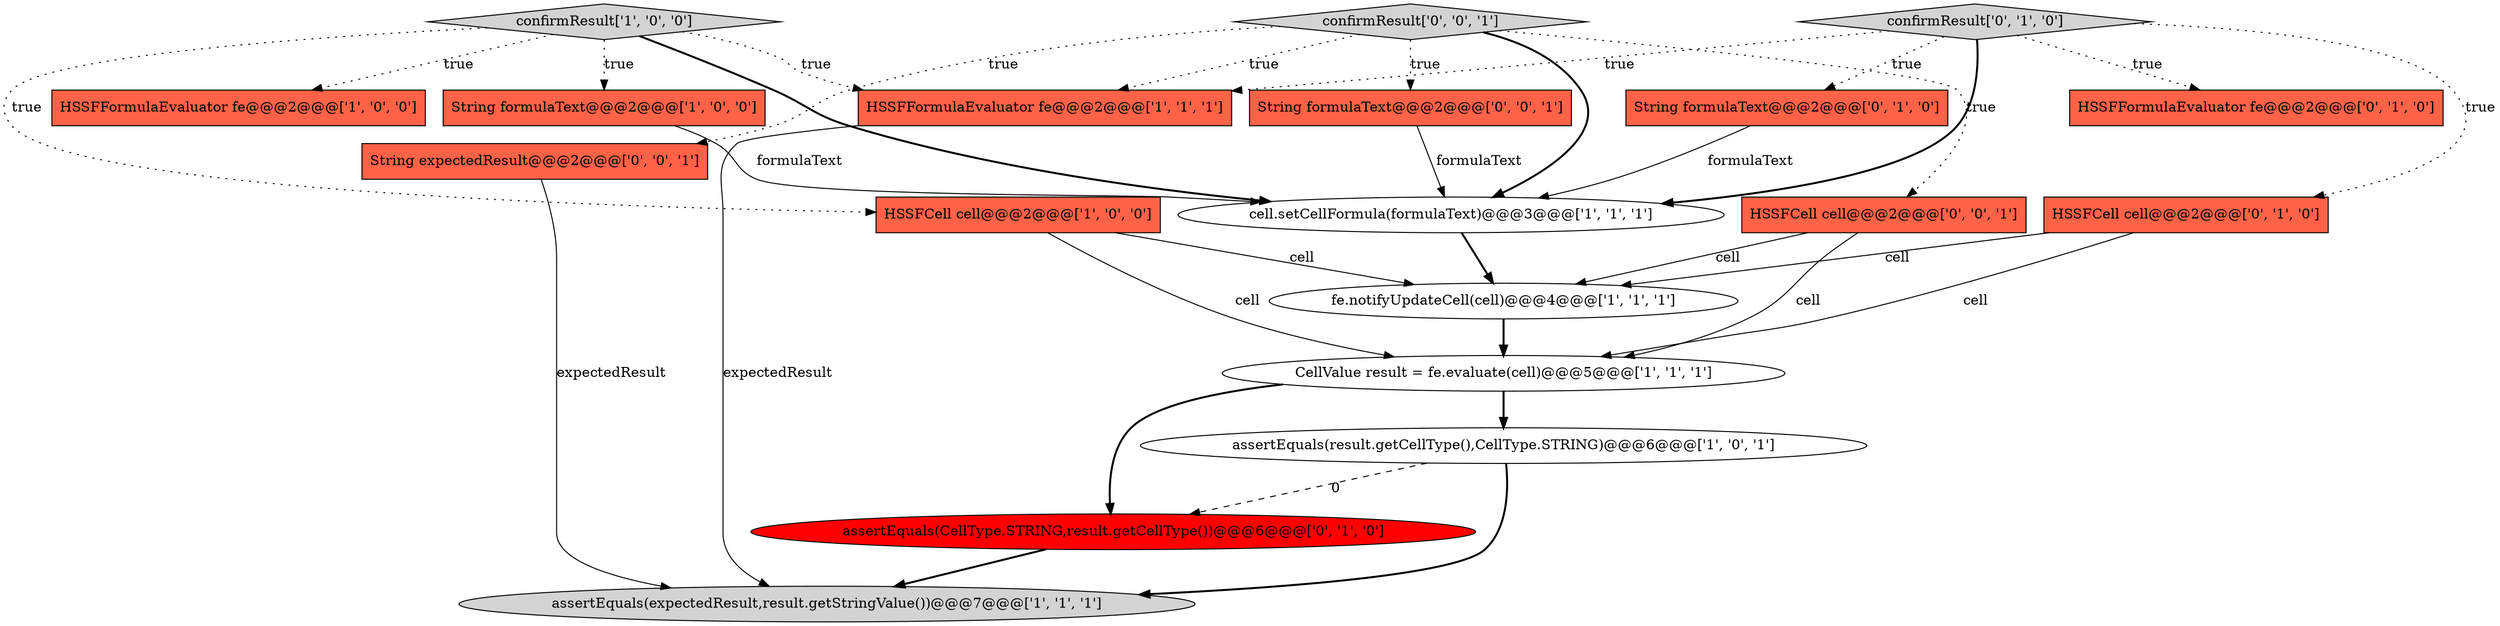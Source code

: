 digraph {
13 [style = filled, label = "assertEquals(CellType.STRING,result.getCellType())@@@6@@@['0', '1', '0']", fillcolor = red, shape = ellipse image = "AAA1AAABBB2BBB"];
16 [style = filled, label = "HSSFCell cell@@@2@@@['0', '0', '1']", fillcolor = tomato, shape = box image = "AAA0AAABBB3BBB"];
18 [style = filled, label = "String formulaText@@@2@@@['0', '0', '1']", fillcolor = tomato, shape = box image = "AAA0AAABBB3BBB"];
6 [style = filled, label = "assertEquals(expectedResult,result.getStringValue())@@@7@@@['1', '1', '1']", fillcolor = lightgray, shape = ellipse image = "AAA0AAABBB1BBB"];
7 [style = filled, label = "HSSFFormulaEvaluator fe@@@2@@@['1', '0', '0']", fillcolor = tomato, shape = box image = "AAA0AAABBB1BBB"];
9 [style = filled, label = "HSSFFormulaEvaluator fe@@@2@@@['1', '1', '1']", fillcolor = tomato, shape = box image = "AAA0AAABBB1BBB"];
15 [style = filled, label = "confirmResult['0', '0', '1']", fillcolor = lightgray, shape = diamond image = "AAA0AAABBB3BBB"];
0 [style = filled, label = "HSSFCell cell@@@2@@@['1', '0', '0']", fillcolor = tomato, shape = box image = "AAA0AAABBB1BBB"];
4 [style = filled, label = "CellValue result = fe.evaluate(cell)@@@5@@@['1', '1', '1']", fillcolor = white, shape = ellipse image = "AAA0AAABBB1BBB"];
12 [style = filled, label = "HSSFCell cell@@@2@@@['0', '1', '0']", fillcolor = tomato, shape = box image = "AAA0AAABBB2BBB"];
14 [style = filled, label = "confirmResult['0', '1', '0']", fillcolor = lightgray, shape = diamond image = "AAA0AAABBB2BBB"];
3 [style = filled, label = "fe.notifyUpdateCell(cell)@@@4@@@['1', '1', '1']", fillcolor = white, shape = ellipse image = "AAA0AAABBB1BBB"];
11 [style = filled, label = "HSSFFormulaEvaluator fe@@@2@@@['0', '1', '0']", fillcolor = tomato, shape = box image = "AAA0AAABBB2BBB"];
10 [style = filled, label = "String formulaText@@@2@@@['0', '1', '0']", fillcolor = tomato, shape = box image = "AAA0AAABBB2BBB"];
5 [style = filled, label = "confirmResult['1', '0', '0']", fillcolor = lightgray, shape = diamond image = "AAA0AAABBB1BBB"];
2 [style = filled, label = "cell.setCellFormula(formulaText)@@@3@@@['1', '1', '1']", fillcolor = white, shape = ellipse image = "AAA0AAABBB1BBB"];
8 [style = filled, label = "assertEquals(result.getCellType(),CellType.STRING)@@@6@@@['1', '0', '1']", fillcolor = white, shape = ellipse image = "AAA0AAABBB1BBB"];
17 [style = filled, label = "String expectedResult@@@2@@@['0', '0', '1']", fillcolor = tomato, shape = box image = "AAA0AAABBB3BBB"];
1 [style = filled, label = "String formulaText@@@2@@@['1', '0', '0']", fillcolor = tomato, shape = box image = "AAA0AAABBB1BBB"];
15->2 [style = bold, label=""];
12->4 [style = solid, label="cell"];
14->12 [style = dotted, label="true"];
2->3 [style = bold, label=""];
5->1 [style = dotted, label="true"];
4->13 [style = bold, label=""];
15->18 [style = dotted, label="true"];
8->6 [style = bold, label=""];
5->0 [style = dotted, label="true"];
15->16 [style = dotted, label="true"];
3->4 [style = bold, label=""];
12->3 [style = solid, label="cell"];
14->10 [style = dotted, label="true"];
15->9 [style = dotted, label="true"];
17->6 [style = solid, label="expectedResult"];
8->13 [style = dashed, label="0"];
15->17 [style = dotted, label="true"];
0->3 [style = solid, label="cell"];
0->4 [style = solid, label="cell"];
5->2 [style = bold, label=""];
5->7 [style = dotted, label="true"];
16->4 [style = solid, label="cell"];
16->3 [style = solid, label="cell"];
18->2 [style = solid, label="formulaText"];
9->6 [style = solid, label="expectedResult"];
10->2 [style = solid, label="formulaText"];
4->8 [style = bold, label=""];
5->9 [style = dotted, label="true"];
14->11 [style = dotted, label="true"];
14->2 [style = bold, label=""];
14->9 [style = dotted, label="true"];
13->6 [style = bold, label=""];
1->2 [style = solid, label="formulaText"];
}
